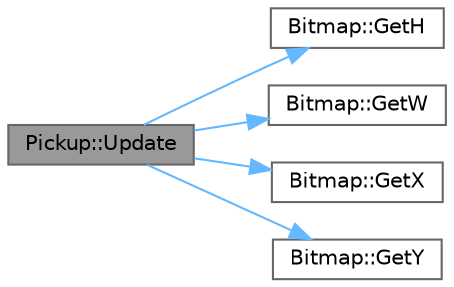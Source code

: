 digraph "Pickup::Update"
{
 // LATEX_PDF_SIZE
  bgcolor="transparent";
  edge [fontname=Helvetica,fontsize=10,labelfontname=Helvetica,labelfontsize=10];
  node [fontname=Helvetica,fontsize=10,shape=box,height=0.2,width=0.4];
  rankdir="LR";
  Node1 [label="Pickup::Update",height=0.2,width=0.4,color="gray40", fillcolor="grey60", style="filled", fontcolor="black",tooltip="Updates this instance."];
  Node1 -> Node2 [color="steelblue1",style="solid"];
  Node2 [label="Bitmap::GetH",height=0.2,width=0.4,color="grey40", fillcolor="white", style="filled",URL="$class_bitmap.html#a7e398a0f351b6747ac85e24368fb9ad5",tooltip="Gets the h."];
  Node1 -> Node3 [color="steelblue1",style="solid"];
  Node3 [label="Bitmap::GetW",height=0.2,width=0.4,color="grey40", fillcolor="white", style="filled",URL="$class_bitmap.html#a2619a68555872d52f324ec110c78e5e3",tooltip="Gets the w."];
  Node1 -> Node4 [color="steelblue1",style="solid"];
  Node4 [label="Bitmap::GetX",height=0.2,width=0.4,color="grey40", fillcolor="white", style="filled",URL="$class_bitmap.html#a8dcb2592cf1a834c0c4864d03597eb0f",tooltip=" "];
  Node1 -> Node5 [color="steelblue1",style="solid"];
  Node5 [label="Bitmap::GetY",height=0.2,width=0.4,color="grey40", fillcolor="white", style="filled",URL="$class_bitmap.html#ab7481fba70b483315b9bcee6007c0e7d",tooltip=" "];
}
